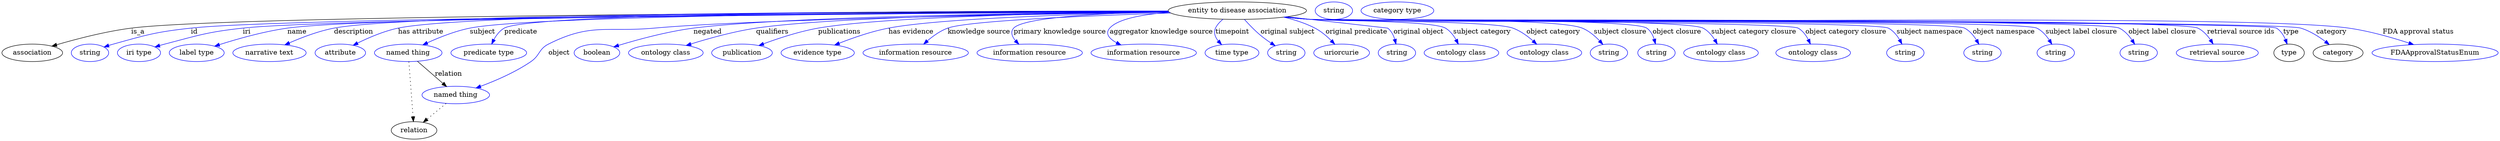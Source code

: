 digraph {
	graph [bb="0,0,5142.4,283"];
	node [label="\N"];
	"entity to disease association"	[height=0.5,
		label="entity to disease association",
		pos="2544.4,265",
		width=3.9538];
	association	[height=0.5,
		pos="62.394,178",
		width=1.7332];
	"entity to disease association" -> association	[label=is_a,
		lp="280.39,221.5",
		pos="e,102.91,191.8 2402.4,263.68 1937.3,262.36 477.01,256.08 266.39,229 213.1,222.15 153.57,206.62 112.64,194.67"];
	id	[color=blue,
		height=0.5,
		label=string,
		pos="181.39,178",
		width=1.0652];
	"entity to disease association" -> id	[color=blue,
		label=id,
		lp="396.39,221.5",
		pos="e,210.38,189.98 2402.7,263.24 1955,260.62 587.97,250.9 389.39,229 317.22,221.04 299.34,215.5 229.39,196 226.29,195.13 223.09,194.17 \
219.89,193.15",
		style=solid];
	iri	[color=blue,
		height=0.5,
		label="iri type",
		pos="282.39,178",
		width=1.2277];
	"entity to disease association" -> iri	[color=blue,
		label=iri,
		lp="503.39,221.5",
		pos="e,315.31,190.16 2402.5,263.11 1969.5,260.17 683.15,249.78 495.39,229 423.23,221.01 405.62,214.45 335.39,196 332.02,195.11 328.55,\
194.14 325.06,193.12",
		style=solid];
	name	[color=blue,
		height=0.5,
		label="label type",
		pos="401.39,178",
		width=1.5707];
	"entity to disease association" -> name	[color=blue,
		label=name,
		lp="607.39,221.5",
		pos="e,438.25,191.78 2402.6,263.47 1982.9,261.61 765.15,254.09 587.39,229 538.92,222.16 485.05,206.79 447.81,194.88",
		style=solid];
	description	[color=blue,
		height=0.5,
		label="narrative text",
		pos="551.39,178",
		width=2.0943];
	"entity to disease association" -> description	[color=blue,
		label=description,
		lp="723.89,221.5",
		pos="e,582.77,194.4 2401.9,264.13 1995.6,264.09 849.98,261.11 683.39,229 651.71,222.89 617.7,209.84 592.13,198.6",
		style=solid];
	"has attribute"	[color=blue,
		height=0.5,
		label=attribute,
		pos="696.39,178",
		width=1.4443];
	"entity to disease association" -> "has attribute"	[color=blue,
		label="has attribute",
		lp="862.39,221.5",
		pos="e,722.86,193.55 2402,264.19 2016,264.26 968.26,261.42 815.39,229 786.11,222.79 754.98,209.44 731.91,198.1",
		style=solid];
	subject	[color=blue,
		height=0.5,
		label="named thing",
		pos="836.39,178",
		width=1.9318];
	"entity to disease association" -> subject	[color=blue,
		label=subject,
		lp="989.39,221.5",
		pos="e,866.52,194.37 2402.2,263.71 2040.1,262.55 1101.9,256.88 963.39,229 932.94,222.87 900.37,209.91 875.84,198.72",
		style=solid];
	predicate	[color=blue,
		height=0.5,
		label="predicate type",
		pos="1002.4,178",
		width=2.1665];
	"entity to disease association" -> predicate	[color=blue,
		label=predicate,
		lp="1068.4,221.5",
		pos="e,1008.4,196.14 2402.2,264.3 2037.4,264.6 1093.3,262.14 1034.4,229 1025,223.7 1017.9,214.33 1012.8,205.13",
		style=solid];
	object	[color=blue,
		height=0.5,
		label="named thing",
		pos="934.39,91",
		width=1.9318];
	"entity to disease association" -> object	[color=blue,
		label=object,
		lp="1147.4,178",
		pos="e,976.03,105.47 2403.8,262.06 2132.3,257.95 1544.4,247.23 1342.4,229 1245.2,220.23 1212.5,240.02 1125.4,196 1105.2,185.79 1108.1,\
172.77 1089.4,160 1057.3,138.07 1017,120.64 985.5,108.92",
		style=solid];
	negated	[color=blue,
		height=0.5,
		label=boolean,
		pos="1225.4,178",
		width=1.2999];
	"entity to disease association" -> negated	[color=blue,
		label=negated,
		lp="1452.4,221.5",
		pos="e,1260,190.39 2402.7,263.03 2144.9,260.69 1608.5,253.01 1423.4,229 1369.6,222.02 1309.4,205.52 1269.6,193.37",
		style=solid];
	qualifiers	[color=blue,
		height=0.5,
		label="ontology class",
		pos="1366.4,178",
		width=2.1304];
	"entity to disease association" -> qualifiers	[color=blue,
		label=qualifiers,
		lp="1585.9,221.5",
		pos="e,1408.3,193.2 2402.7,262.96 2168.8,260.58 1712,252.94 1552.4,229 1506.1,222.05 1454.8,207.75 1417.8,196.22",
		style=solid];
	publications	[color=blue,
		height=0.5,
		label=publication,
		pos="1523.4,178",
		width=1.7332];
	"entity to disease association" -> publications	[color=blue,
		label=publications,
		lp="1724.4,221.5",
		pos="e,1558.3,193.08 2402.8,262.85 2194.3,260.38 1814.8,252.69 1680.4,229 1641.5,222.15 1598.9,208.14 1567.9,196.7",
		style=solid];
	"has evidence"	[color=blue,
		height=0.5,
		label="evidence type",
		pos="1679.4,178",
		width=2.0943];
	"entity to disease association" -> "has evidence"	[color=blue,
		label="has evidence",
		lp="1871.9,221.5",
		pos="e,1714.3,194.09 2404,261.84 2226.8,258.3 1932.3,249.49 1825.4,229 1790.4,222.3 1752.4,209.09 1724,197.93",
		style=solid];
	"knowledge source"	[color=blue,
		height=0.5,
		label="information resource",
		pos="1881.4,178",
		width=3.015];
	"entity to disease association" -> "knowledge source"	[color=blue,
		label="knowledge source",
		lp="2011.9,221.5",
		pos="e,1897.9,195.96 2407.3,260.16 2244.4,254.94 1989.3,244.45 1947.4,229 1931.9,223.3 1917.1,212.69 1905.4,202.7",
		style=solid];
	"primary knowledge source"	[color=blue,
		height=0.5,
		label="information resource",
		pos="2116.4,178",
		width=3.015];
	"entity to disease association" -> "primary knowledge source"	[color=blue,
		label="primary knowledge source",
		lp="2178.4,221.5",
		pos="e,2094.1,195.74 2402.9,262.76 2275.5,260.13 2104.9,252.25 2083.4,229 2076.2,221.21 2080,211.68 2087.1,203.04",
		style=solid];
	"aggregator knowledge source"	[color=blue,
		height=0.5,
		label="information resource",
		pos="2351.4,178",
		width=3.015];
	"entity to disease association" -> "aggregator knowledge source"	[color=blue,
		label="aggregator knowledge source",
		lp="2387.9,221.5",
		pos="e,2304.5,194.27 2404.5,261.66 2350.9,257.53 2298.4,248.41 2281.4,229 2271.3,217.45 2280.6,207.11 2295.3,198.87",
		style=solid];
	timepoint	[color=blue,
		height=0.5,
		label="time type",
		pos="2533.4,178",
		width=1.5346];
	"entity to disease association" -> timepoint	[color=blue,
		label=timepoint,
		lp="2534.4,221.5",
		pos="e,2512,194.95 2514.8,247.2 2508.6,242.2 2502.9,236.11 2499.4,229 2494.9,219.85 2498.7,210.46 2505.2,202.32",
		style=solid];
	"original subject"	[color=blue,
		height=0.5,
		label=string,
		pos="2645.4,178",
		width=1.0652];
	"entity to disease association" -> "original subject"	[color=blue,
		label="original subject",
		lp="2648.4,221.5",
		pos="e,2622.4,192.59 2559.1,246.86 2568.2,236.75 2580.4,224.01 2592.4,214 2599.1,208.42 2606.7,202.95 2614,198.05",
		style=solid];
	"original predicate"	[color=blue,
		height=0.5,
		label=uriorcurie,
		pos="2759.4,178",
		width=1.5887];
	"entity to disease association" -> "original predicate"	[color=blue,
		label="original predicate",
		lp="2789.9,221.5",
		pos="e,2745.2,195.87 2639.9,251.62 2661.8,246.49 2684.6,239.24 2704.4,229 2716.9,222.55 2728.7,212.55 2738.2,203.17",
		style=solid];
	"original object"	[color=blue,
		height=0.5,
		label=string,
		pos="2873.4,178",
		width=1.0652];
	"entity to disease association" -> "original object"	[color=blue,
		label="original object",
		lp="2917.9,221.5",
		pos="e,2871.5,196.07 2647.1,252.49 2737.2,242.36 2854.1,229.2 2854.4,229 2861.7,223.35 2866.2,214.58 2868.9,205.94",
		style=solid];
	"subject category"	[color=blue,
		height=0.5,
		label="ontology class",
		pos="3006.4,178",
		width=2.1304];
	"entity to disease association" -> "subject category"	[color=blue,
		label="subject category",
		lp="3048.9,221.5",
		pos="e,3000,195.99 2644.5,252.14 2661.8,250.28 2679.6,248.48 2696.4,247 2727.1,244.29 2946.7,244.49 2973.4,229 2982.8,223.52 2990.1,214.12 \
2995.4,204.94",
		style=solid];
	"object category"	[color=blue,
		height=0.5,
		label="ontology class",
		pos="3177.4,178",
		width=2.1304];
	"entity to disease association" -> "object category"	[color=blue,
		label="object category",
		lp="3195.9,221.5",
		pos="e,3161.5,195.8 2643.2,251.96 2660.9,250.09 2679.2,248.33 2696.4,247 2742.5,243.43 3068.9,244.84 3112.4,229 3127.8,223.38 3142.6,\
212.67 3154.1,202.6",
		style=solid];
	"subject closure"	[color=blue,
		height=0.5,
		label=string,
		pos="3310.4,178",
		width=1.0652];
	"entity to disease association" -> "subject closure"	[color=blue,
		label="subject closure",
		lp="3333.9,221.5",
		pos="e,3297.9,195.33 2642.4,251.88 2660.3,250 2678.9,248.26 2696.4,247 2758.4,242.54 3197.8,252.34 3255.4,229 3269.1,223.44 3281.6,212.82 \
3291.2,202.79",
		style=solid];
	"object closure"	[color=blue,
		height=0.5,
		label=string,
		pos="3408.4,178",
		width=1.0652];
	"entity to disease association" -> "object closure"	[color=blue,
		label="object closure",
		lp="3450.4,221.5",
		pos="e,3406.3,196.38 2642,251.84 2660.1,249.94 2678.8,248.21 2696.4,247 2734.8,244.36 3356.8,250.97 3388.4,229 3396.1,223.64 3400.8,214.81 \
3403.7,206.05",
		style=solid];
	"subject category closure"	[color=blue,
		height=0.5,
		label="ontology class",
		pos="3541.4,178",
		width=2.1304];
	"entity to disease association" -> "subject category closure"	[color=blue,
		label="subject category closure",
		lp="3608.9,221.5",
		pos="e,3533.8,196.21 2641.6,251.83 2659.8,249.92 2678.6,248.19 2696.4,247 2741.2,244 3464.5,249.65 3504.4,229 3514.6,223.73 3522.7,214.24 \
3528.7,204.93",
		style=solid];
	"object category closure"	[color=blue,
		height=0.5,
		label="ontology class",
		pos="3731.4,178",
		width=2.1304];
	"entity to disease association" -> "object category closure"	[color=blue,
		label="object category closure",
		lp="3798.9,221.5",
		pos="e,3725.7,196.14 2641.6,251.76 2659.8,249.86 2678.6,248.15 2696.4,247 2724.2,245.2 3676.1,242.78 3700.4,229 3709.6,223.76 3716.5,\
214.53 3721.3,205.42",
		style=solid];
	"subject namespace"	[color=blue,
		height=0.5,
		label=string,
		pos="3921.4,178",
		width=1.0652];
	"entity to disease association" -> "subject namespace"	[color=blue,
		label="subject namespace",
		lp="3971.4,221.5",
		pos="e,3914.7,195.72 2641.2,251.77 2659.5,249.85 2678.5,248.13 2696.4,247 2729.4,244.91 3857.2,244.49 3886.4,229 3896.5,223.66 3904.3,\
213.97 3909.9,204.54",
		style=solid];
	"object namespace"	[color=blue,
		height=0.5,
		label=string,
		pos="4080.4,178",
		width=1.0652];
	"entity to disease association" -> "object namespace"	[color=blue,
		label="object namespace",
		lp="4124.4,221.5",
		pos="e,4073,195.75 2641.2,251.74 2659.5,249.83 2678.5,248.12 2696.4,247 2733.7,244.67 4010.1,246.07 4043.4,229 4053.7,223.7 4061.9,214.02 \
4067.9,204.58",
		style=solid];
	"subject label closure"	[color=blue,
		height=0.5,
		label=string,
		pos="4231.4,178",
		width=1.0652];
	"entity to disease association" -> "subject label closure"	[color=blue,
		label="subject label closure",
		lp="4284.4,221.5",
		pos="e,4223.4,195.78 2641.2,251.72 2659.5,249.81 2678.5,248.11 2696.4,247 2737.9,244.44 4155.2,247.46 4192.4,229 4203.1,223.68 4211.8,\
213.87 4218.2,204.33",
		style=solid];
	"object label closure"	[color=blue,
		height=0.5,
		label=string,
		pos="4402.4,178",
		width=1.0652];
	"entity to disease association" -> "object label closure"	[color=blue,
		label="object label closure",
		lp="4450.9,221.5",
		pos="e,4394.1,195.8 2640.8,251.74 2659.2,249.82 2678.4,248.1 2696.4,247 2742.6,244.17 4320.8,249.27 4362.4,229 4373.3,223.71 4382.1,213.89 \
4388.7,204.35",
		style=solid];
	"retrieval source ids"	[color=blue,
		height=0.5,
		label="retrieval source",
		pos="4564.4,178",
		width=2.347];
	"entity to disease association" -> "retrieval source ids"	[color=blue,
		label="retrieval source ids",
		lp="4612.9,221.5",
		pos="e,4555.8,196.3 2640.8,251.73 2659.2,249.81 2678.4,248.09 2696.4,247 2747.1,243.92 4478.7,251.22 4524.4,229 4535.1,223.79 4543.9,\
214.17 4550.4,204.76",
		style=solid];
	type	[height=0.5,
		pos="4712.4,178",
		width=0.86659];
	"entity to disease association" -> type	[color=blue,
		label=type,
		lp="4716.4,221.5",
		pos="e,4708.4,196.08 2640.8,251.72 2659.2,249.8 2678.4,248.09 2696.4,247 2724,245.34 4662.8,243.45 4686.4,229 4695,223.74 4700.9,214.64 \
4704.8,205.63",
		style=solid];
	category	[height=0.5,
		pos="4813.4,178",
		width=1.4263];
	"entity to disease association" -> category	[color=blue,
		label=category,
		lp="4799.9,221.5",
		pos="e,4795.3,195.05 2640.8,251.72 2659.2,249.79 2678.4,248.08 2696.4,247 2753,243.6 4682.1,245.33 4736.4,229 4754.8,223.45 4773,211.98 \
4787.1,201.44",
		style=solid];
	"FDA approval status"	[color=blue,
		height=0.5,
		label=FDAApprovalStatusEnum,
		pos="5012.4,178",
		width=3.6108];
	"entity to disease association" -> "FDA approval status"	[color=blue,
		label="FDA approval status",
		lp="4978.9,221.5",
		pos="e,4968.4,194.99 2640.8,251.71 2659.2,249.79 2678.4,248.08 2696.4,247 2933.6,232.77 4600.1,262.6 4835.4,229 4877.5,222.98 4923.8,\
209.67 4958.5,198.29",
		style=solid];
	subject -> object	[label=relation,
		lp="919.39,134.5",
		pos="e,915.56,108.34 855.29,160.61 870.2,147.68 891.19,129.47 907.8,115.07"];
	relation	[height=0.5,
		pos="848.39,18",
		width=1.2999];
	subject -> relation	[pos="e,847.09,36.188 837.7,159.79 839.78,132.48 843.84,78.994 846.31,46.38",
		style=dotted];
	object -> relation	[pos="e,867.35,34.647 914.45,73.533 902.81,63.922 887.97,51.669 875.3,41.213",
		style=dotted];
	association_type	[color=blue,
		height=0.5,
		label=string,
		pos="2743.4,265",
		width=1.0652];
	association_category	[color=blue,
		height=0.5,
		label="category type",
		pos="2874.4,265",
		width=2.0762];
}

